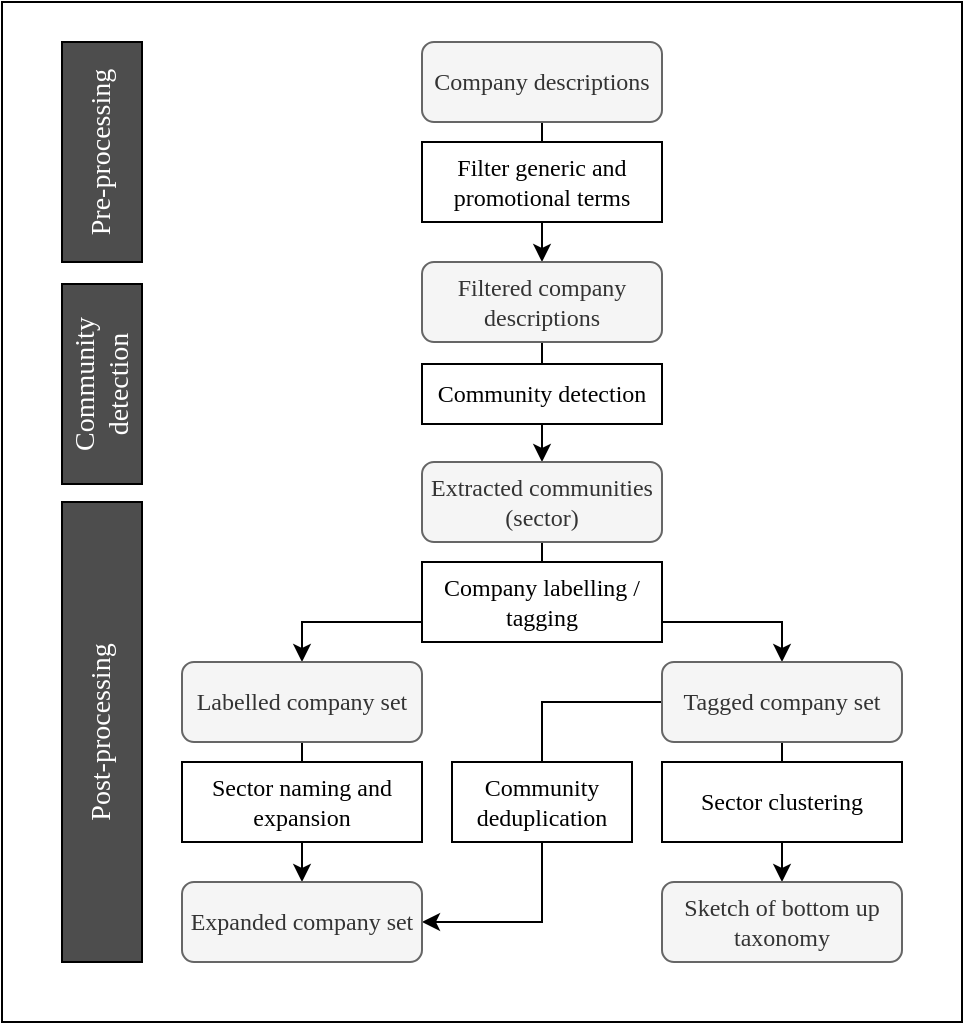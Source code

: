 <mxfile version="13.3.5" type="device"><diagram id="Ke6gVfEqxMlP0UCsoi6i" name="Page-1"><mxGraphModel dx="946" dy="672" grid="1" gridSize="10" guides="1" tooltips="1" connect="1" arrows="1" fold="1" page="1" pageScale="1" pageWidth="827" pageHeight="1169" math="0" shadow="0"><root><mxCell id="0"/><mxCell id="1" parent="0"/><mxCell id="R1tgajrasuv8HbhAA_gq-3" style="edgeStyle=orthogonalEdgeStyle;rounded=0;orthogonalLoop=1;jettySize=auto;html=1;exitX=0.5;exitY=1;exitDx=0;exitDy=0;entryX=0.5;entryY=0;entryDx=0;entryDy=0;fontFamily=Times New Roman;" edge="1" parent="1" source="R1tgajrasuv8HbhAA_gq-1" target="R1tgajrasuv8HbhAA_gq-2"><mxGeometry relative="1" as="geometry"/></mxCell><mxCell id="R1tgajrasuv8HbhAA_gq-1" value="Company descriptions" style="rounded=1;whiteSpace=wrap;html=1;fillColor=#f5f5f5;strokeColor=#666666;fontColor=#333333;fontFamily=Times New Roman;" vertex="1" parent="1"><mxGeometry x="330" y="30" width="120" height="40" as="geometry"/></mxCell><mxCell id="R1tgajrasuv8HbhAA_gq-10" style="edgeStyle=orthogonalEdgeStyle;rounded=0;orthogonalLoop=1;jettySize=auto;html=1;exitX=0.5;exitY=1;exitDx=0;exitDy=0;fontFamily=Times New Roman;" edge="1" parent="1" source="R1tgajrasuv8HbhAA_gq-2" target="R1tgajrasuv8HbhAA_gq-5"><mxGeometry relative="1" as="geometry"/></mxCell><mxCell id="R1tgajrasuv8HbhAA_gq-2" value="&lt;span style=&quot;color: rgba(0, 0, 0, 0); font-size: 0px;&quot;&gt;%3CmxGraphModel%3E%3Croot%3E%3CmxCell%20id%3D%220%22%2F%3E%3CmxCell%20id%3D%221%22%20parent%3D%220%22%2F%3E%3CmxCell%20id%3D%222%22%20value%3D%22Company%20description%22%20style%3D%22rounded%3D1%3BwhiteSpace%3Dwrap%3Bhtml%3D1%3B%22%20vertex%3D%221%22%20parent%3D%221%22%3E%3CmxGeometry%20x%3D%22120%22%20y%3D%2240%22%20width%3D%22120%22%20height%3D%2240%22%20as%3D%22geometry%22%2F%3E%3C%2FmxCell%3E%3C%2Froot%3E%3C%2FmxGraphModel%3E&lt;/span&gt;Filtered company descriptions" style="rounded=1;whiteSpace=wrap;html=1;fillColor=#f5f5f5;strokeColor=#666666;fontColor=#333333;fontFamily=Times New Roman;" vertex="1" parent="1"><mxGeometry x="330" y="140" width="120" height="40" as="geometry"/></mxCell><mxCell id="R1tgajrasuv8HbhAA_gq-11" style="edgeStyle=orthogonalEdgeStyle;rounded=0;orthogonalLoop=1;jettySize=auto;html=1;exitX=0.5;exitY=1;exitDx=0;exitDy=0;fontFamily=Times New Roman;" edge="1" parent="1" source="R1tgajrasuv8HbhAA_gq-5" target="R1tgajrasuv8HbhAA_gq-8"><mxGeometry relative="1" as="geometry"><Array as="points"><mxPoint x="390" y="320"/><mxPoint x="270" y="320"/></Array></mxGeometry></mxCell><mxCell id="R1tgajrasuv8HbhAA_gq-12" style="edgeStyle=orthogonalEdgeStyle;rounded=0;orthogonalLoop=1;jettySize=auto;html=1;exitX=0.5;exitY=1;exitDx=0;exitDy=0;fontFamily=Times New Roman;" edge="1" parent="1" source="R1tgajrasuv8HbhAA_gq-5" target="R1tgajrasuv8HbhAA_gq-9"><mxGeometry relative="1" as="geometry"><Array as="points"><mxPoint x="390" y="320"/><mxPoint x="510" y="320"/></Array></mxGeometry></mxCell><mxCell id="R1tgajrasuv8HbhAA_gq-5" value="&lt;span style=&quot;color: rgba(0, 0, 0, 0); font-size: 0px;&quot;&gt;%3CmxGraphModel%3E%3Croot%3E%3CmxCell%20id%3D%220%22%2F%3E%3CmxCell%20id%3D%221%22%20parent%3D%220%22%2F%3E%3CmxCell%20id%3D%222%22%20value%3D%22Company%20descriptions%22%20style%3D%22rounded%3D1%3BwhiteSpace%3Dwrap%3Bhtml%3D1%3B%22%20vertex%3D%221%22%20parent%3D%221%22%3E%3CmxGeometry%20x%3D%22120%22%20y%3D%2240%22%20width%3D%22120%22%20height%3D%2240%22%20as%3D%22geometry%22%2F%3E%3C%2FmxCell%3E%3C%2Froot%3E%3C%2FmxGraphModel%3E&lt;/span&gt;Extracted communities (sector)" style="rounded=1;whiteSpace=wrap;html=1;fillColor=#f5f5f5;strokeColor=#666666;fontColor=#333333;fontFamily=Times New Roman;" vertex="1" parent="1"><mxGeometry x="330" y="240" width="120" height="40" as="geometry"/></mxCell><mxCell id="R1tgajrasuv8HbhAA_gq-14" style="edgeStyle=orthogonalEdgeStyle;rounded=0;orthogonalLoop=1;jettySize=auto;html=1;exitX=0.5;exitY=1;exitDx=0;exitDy=0;entryX=0.5;entryY=0;entryDx=0;entryDy=0;fontFamily=Times New Roman;" edge="1" parent="1" source="R1tgajrasuv8HbhAA_gq-8" target="R1tgajrasuv8HbhAA_gq-13"><mxGeometry relative="1" as="geometry"/></mxCell><mxCell id="R1tgajrasuv8HbhAA_gq-8" value="Labelled company set" style="rounded=1;whiteSpace=wrap;html=1;fillColor=#f5f5f5;strokeColor=#666666;fontColor=#333333;fontFamily=Times New Roman;" vertex="1" parent="1"><mxGeometry x="210" y="340" width="120" height="40" as="geometry"/></mxCell><mxCell id="R1tgajrasuv8HbhAA_gq-16" style="edgeStyle=orthogonalEdgeStyle;rounded=0;orthogonalLoop=1;jettySize=auto;html=1;exitX=0.5;exitY=1;exitDx=0;exitDy=0;entryX=0.5;entryY=0;entryDx=0;entryDy=0;fontFamily=Times New Roman;" edge="1" parent="1" source="R1tgajrasuv8HbhAA_gq-9" target="R1tgajrasuv8HbhAA_gq-15"><mxGeometry relative="1" as="geometry"/></mxCell><mxCell id="R1tgajrasuv8HbhAA_gq-34" style="edgeStyle=orthogonalEdgeStyle;rounded=0;orthogonalLoop=1;jettySize=auto;html=1;exitX=0;exitY=0.5;exitDx=0;exitDy=0;entryX=1;entryY=0.5;entryDx=0;entryDy=0;fontFamily=Times New Roman;" edge="1" parent="1" source="R1tgajrasuv8HbhAA_gq-9" target="R1tgajrasuv8HbhAA_gq-13"><mxGeometry relative="1" as="geometry"/></mxCell><mxCell id="R1tgajrasuv8HbhAA_gq-9" value="Tagged company set" style="rounded=1;whiteSpace=wrap;html=1;fillColor=#f5f5f5;strokeColor=#666666;fontColor=#333333;fontFamily=Times New Roman;" vertex="1" parent="1"><mxGeometry x="450" y="340" width="120" height="40" as="geometry"/></mxCell><mxCell id="R1tgajrasuv8HbhAA_gq-13" value="Expanded company set" style="rounded=1;whiteSpace=wrap;html=1;fillColor=#f5f5f5;strokeColor=#666666;fontColor=#333333;fontFamily=Times New Roman;" vertex="1" parent="1"><mxGeometry x="210" y="450" width="120" height="40" as="geometry"/></mxCell><mxCell id="R1tgajrasuv8HbhAA_gq-15" value="Sketch of bottom up taxonomy" style="rounded=1;whiteSpace=wrap;html=1;fillColor=#f5f5f5;strokeColor=#666666;fontColor=#333333;fontFamily=Times New Roman;" vertex="1" parent="1"><mxGeometry x="450" y="450" width="120" height="40" as="geometry"/></mxCell><mxCell id="R1tgajrasuv8HbhAA_gq-20" value="Filter generic and promotional terms" style="rounded=0;whiteSpace=wrap;html=1;fontFamily=Times New Roman;" vertex="1" parent="1"><mxGeometry x="330" y="80" width="120" height="40" as="geometry"/></mxCell><mxCell id="R1tgajrasuv8HbhAA_gq-23" value="Community detection" style="rounded=0;whiteSpace=wrap;html=1;fontFamily=Times New Roman;" vertex="1" parent="1"><mxGeometry x="330" y="191" width="120" height="30" as="geometry"/></mxCell><mxCell id="R1tgajrasuv8HbhAA_gq-26" value="Company labelling / tagging" style="rounded=0;whiteSpace=wrap;html=1;fontFamily=Times New Roman;" vertex="1" parent="1"><mxGeometry x="330" y="290" width="120" height="40" as="geometry"/></mxCell><mxCell id="R1tgajrasuv8HbhAA_gq-28" value="Sector naming and expansion" style="rounded=0;whiteSpace=wrap;html=1;fontFamily=Times New Roman;" vertex="1" parent="1"><mxGeometry x="210" y="390" width="120" height="40" as="geometry"/></mxCell><mxCell id="R1tgajrasuv8HbhAA_gq-33" value="Sector clustering" style="rounded=0;whiteSpace=wrap;html=1;fontFamily=Times New Roman;" vertex="1" parent="1"><mxGeometry x="450" y="390" width="120" height="40" as="geometry"/></mxCell><mxCell id="R1tgajrasuv8HbhAA_gq-35" value="Community deduplication" style="rounded=0;whiteSpace=wrap;html=1;fontFamily=Times New Roman;" vertex="1" parent="1"><mxGeometry x="345" y="390" width="90" height="40" as="geometry"/></mxCell><mxCell id="R1tgajrasuv8HbhAA_gq-40" value="&lt;font color=&quot;#ffffff&quot; style=&quot;font-size: 14px;&quot;&gt;Pre-processing&lt;/font&gt;" style="rounded=0;whiteSpace=wrap;html=1;fontFamily=Times New Roman;rotation=-90;fontSize=14;align=center;fillColor=#4D4D4D;" vertex="1" parent="1"><mxGeometry x="115" y="65" width="110" height="40" as="geometry"/></mxCell><mxCell id="R1tgajrasuv8HbhAA_gq-41" value="&lt;font color=&quot;#ffffff&quot; style=&quot;font-size: 14px;&quot;&gt;Community detection&lt;/font&gt;" style="rounded=0;whiteSpace=wrap;html=1;fontFamily=Times New Roman;rotation=-90;fontSize=14;align=center;fillColor=#4D4D4D;" vertex="1" parent="1"><mxGeometry x="120" y="181" width="100" height="40" as="geometry"/></mxCell><mxCell id="R1tgajrasuv8HbhAA_gq-42" value="&lt;font color=&quot;#ffffff&quot; style=&quot;font-size: 14px;&quot;&gt;Post-processing&lt;br style=&quot;font-size: 14px;&quot;&gt;&lt;/font&gt;" style="rounded=0;whiteSpace=wrap;html=1;fontFamily=Times New Roman;rotation=-90;fontSize=14;align=center;fillColor=#4D4D4D;" vertex="1" parent="1"><mxGeometry x="55" y="355" width="230" height="40" as="geometry"/></mxCell><mxCell id="R1tgajrasuv8HbhAA_gq-43" value="" style="rounded=0;whiteSpace=wrap;html=1;fontFamily=Times New Roman;fontSize=14;align=center;fillColor=none;" vertex="1" parent="1"><mxGeometry x="120" y="10" width="480" height="510" as="geometry"/></mxCell></root></mxGraphModel></diagram></mxfile>